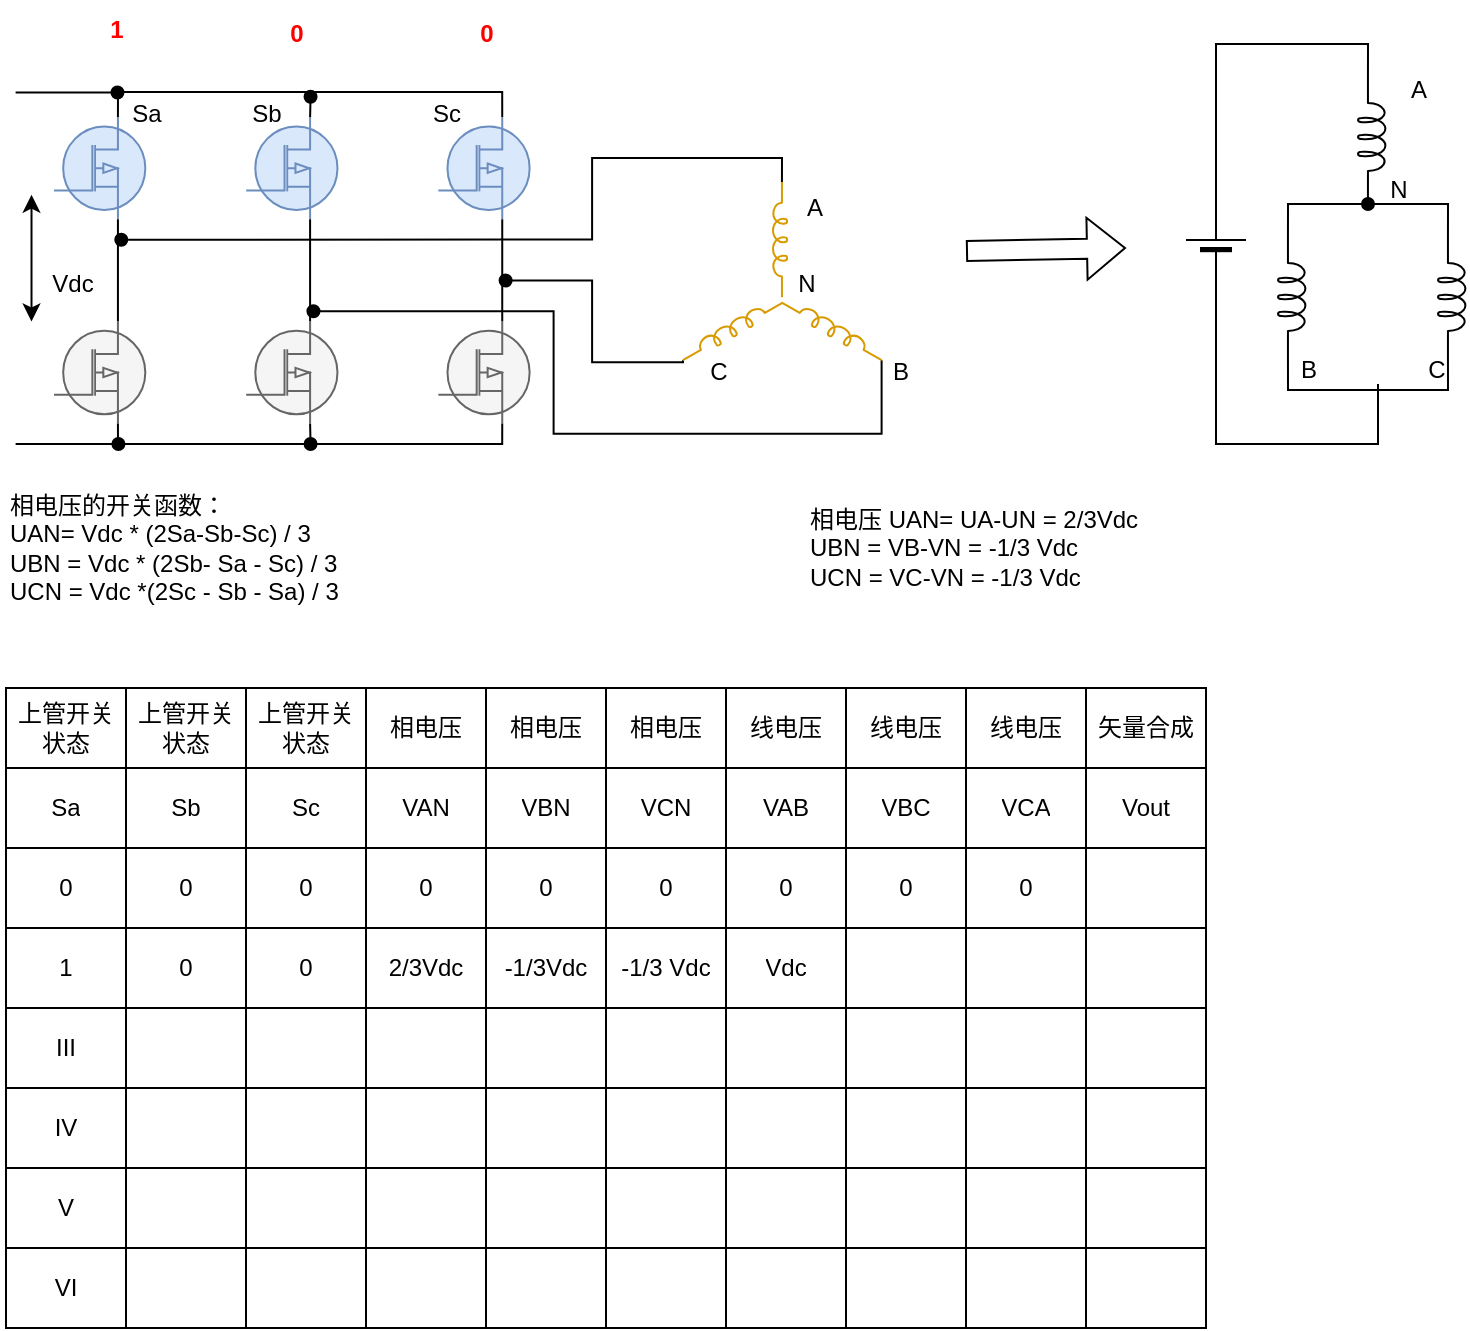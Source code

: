 <mxfile version="24.8.4">
  <diagram name="空间矢量电压等效" id="nmngKGhftoSC0VJmCKeP">
    <mxGraphModel dx="954" dy="558" grid="1" gridSize="10" guides="1" tooltips="1" connect="1" arrows="1" fold="1" page="1" pageScale="1" pageWidth="827" pageHeight="1169" math="0" shadow="0">
      <root>
        <mxCell id="0" />
        <mxCell id="1" parent="0" />
        <mxCell id="5_YuhG84WlwaUPd1VmNm-36" value="" style="group" vertex="1" connectable="0" parent="1">
          <mxGeometry x="80" y="48" width="461.744" height="190" as="geometry" />
        </mxCell>
        <mxCell id="5_YuhG84WlwaUPd1VmNm-1" value="" style="verticalLabelPosition=bottom;shadow=0;dashed=0;align=center;html=1;verticalAlign=top;shape=mxgraph.electrical.mosfets1.p-channel_mosfet_1;fillColor=#dae8fc;strokeColor=#6c8ebf;" vertex="1" parent="5_YuhG84WlwaUPd1VmNm-36">
          <mxGeometry x="24.02" y="26.559" width="45.637" height="51.075" as="geometry" />
        </mxCell>
        <mxCell id="5_YuhG84WlwaUPd1VmNm-2" value="" style="verticalLabelPosition=bottom;shadow=0;dashed=0;align=center;html=1;verticalAlign=top;shape=mxgraph.electrical.mosfets1.p-channel_mosfet_1;fillColor=#f5f5f5;strokeColor=#666666;fontColor=#333333;" vertex="1" parent="5_YuhG84WlwaUPd1VmNm-36">
          <mxGeometry x="24.02" y="128.71" width="45.637" height="51.075" as="geometry" />
        </mxCell>
        <mxCell id="5_YuhG84WlwaUPd1VmNm-3" style="edgeStyle=orthogonalEdgeStyle;rounded=0;orthogonalLoop=1;jettySize=auto;html=1;exitX=0.7;exitY=0;exitDx=0;exitDy=0;exitPerimeter=0;endArrow=oval;endFill=1;" edge="1" source="5_YuhG84WlwaUPd1VmNm-4" parent="5_YuhG84WlwaUPd1VmNm-36">
          <mxGeometry relative="1" as="geometry">
            <mxPoint x="152.284" y="16.344" as="targetPoint" />
          </mxGeometry>
        </mxCell>
        <mxCell id="5_YuhG84WlwaUPd1VmNm-4" value="" style="verticalLabelPosition=bottom;shadow=0;dashed=0;align=center;html=1;verticalAlign=top;shape=mxgraph.electrical.mosfets1.p-channel_mosfet_1;fillColor=#dae8fc;strokeColor=#6c8ebf;" vertex="1" parent="5_YuhG84WlwaUPd1VmNm-36">
          <mxGeometry x="120.098" y="26.559" width="45.637" height="51.075" as="geometry" />
        </mxCell>
        <mxCell id="5_YuhG84WlwaUPd1VmNm-5" style="edgeStyle=orthogonalEdgeStyle;rounded=0;orthogonalLoop=1;jettySize=auto;html=1;exitX=0.7;exitY=1;exitDx=0;exitDy=0;exitPerimeter=0;endArrow=oval;endFill=1;" edge="1" source="5_YuhG84WlwaUPd1VmNm-6" parent="5_YuhG84WlwaUPd1VmNm-36">
          <mxGeometry relative="1" as="geometry">
            <mxPoint x="152.284" y="190" as="targetPoint" />
          </mxGeometry>
        </mxCell>
        <mxCell id="5_YuhG84WlwaUPd1VmNm-6" value="" style="verticalLabelPosition=bottom;shadow=0;dashed=0;align=center;html=1;verticalAlign=top;shape=mxgraph.electrical.mosfets1.p-channel_mosfet_1;fillColor=#f5f5f5;strokeColor=#666666;fontColor=#333333;" vertex="1" parent="5_YuhG84WlwaUPd1VmNm-36">
          <mxGeometry x="120.098" y="128.71" width="45.637" height="51.075" as="geometry" />
        </mxCell>
        <mxCell id="5_YuhG84WlwaUPd1VmNm-7" value="" style="verticalLabelPosition=bottom;shadow=0;dashed=0;align=center;html=1;verticalAlign=top;shape=mxgraph.electrical.mosfets1.p-channel_mosfet_1;fillColor=#dae8fc;strokeColor=#6c8ebf;" vertex="1" parent="5_YuhG84WlwaUPd1VmNm-36">
          <mxGeometry x="216.176" y="26.559" width="45.637" height="51.075" as="geometry" />
        </mxCell>
        <mxCell id="5_YuhG84WlwaUPd1VmNm-8" value="" style="verticalLabelPosition=bottom;shadow=0;dashed=0;align=center;html=1;verticalAlign=top;shape=mxgraph.electrical.mosfets1.p-channel_mosfet_1;fillColor=#f5f5f5;strokeColor=#666666;fontColor=#333333;" vertex="1" parent="5_YuhG84WlwaUPd1VmNm-36">
          <mxGeometry x="216.176" y="128.71" width="45.637" height="51.075" as="geometry" />
        </mxCell>
        <mxCell id="5_YuhG84WlwaUPd1VmNm-9" style="edgeStyle=orthogonalEdgeStyle;rounded=0;orthogonalLoop=1;jettySize=auto;html=1;exitX=0.7;exitY=0;exitDx=0;exitDy=0;exitPerimeter=0;entryX=0.7;entryY=0;entryDx=0;entryDy=0;entryPerimeter=0;endArrow=none;endFill=0;" edge="1" source="5_YuhG84WlwaUPd1VmNm-1" target="5_YuhG84WlwaUPd1VmNm-7" parent="5_YuhG84WlwaUPd1VmNm-36">
          <mxGeometry relative="1" as="geometry">
            <Array as="points">
              <mxPoint x="56.116" y="14.074" />
              <mxPoint x="248.058" y="14.074" />
            </Array>
          </mxGeometry>
        </mxCell>
        <mxCell id="5_YuhG84WlwaUPd1VmNm-10" style="edgeStyle=orthogonalEdgeStyle;rounded=0;orthogonalLoop=1;jettySize=auto;html=1;exitX=0.7;exitY=1;exitDx=0;exitDy=0;exitPerimeter=0;entryX=0.7;entryY=0;entryDx=0;entryDy=0;entryPerimeter=0;endArrow=none;endFill=0;" edge="1" source="5_YuhG84WlwaUPd1VmNm-1" target="5_YuhG84WlwaUPd1VmNm-2" parent="5_YuhG84WlwaUPd1VmNm-36">
          <mxGeometry relative="1" as="geometry" />
        </mxCell>
        <mxCell id="5_YuhG84WlwaUPd1VmNm-11" style="edgeStyle=orthogonalEdgeStyle;rounded=0;orthogonalLoop=1;jettySize=auto;html=1;exitX=0.7;exitY=1;exitDx=0;exitDy=0;exitPerimeter=0;entryX=0.7;entryY=0;entryDx=0;entryDy=0;entryPerimeter=0;endArrow=none;endFill=0;" edge="1" source="5_YuhG84WlwaUPd1VmNm-4" target="5_YuhG84WlwaUPd1VmNm-6" parent="5_YuhG84WlwaUPd1VmNm-36">
          <mxGeometry relative="1" as="geometry" />
        </mxCell>
        <mxCell id="5_YuhG84WlwaUPd1VmNm-12" style="edgeStyle=orthogonalEdgeStyle;rounded=0;orthogonalLoop=1;jettySize=auto;html=1;exitX=0.7;exitY=1;exitDx=0;exitDy=0;exitPerimeter=0;entryX=0.7;entryY=0;entryDx=0;entryDy=0;entryPerimeter=0;endArrow=none;endFill=0;" edge="1" source="5_YuhG84WlwaUPd1VmNm-7" target="5_YuhG84WlwaUPd1VmNm-8" parent="5_YuhG84WlwaUPd1VmNm-36">
          <mxGeometry relative="1" as="geometry" />
        </mxCell>
        <mxCell id="5_YuhG84WlwaUPd1VmNm-13" style="edgeStyle=orthogonalEdgeStyle;rounded=0;orthogonalLoop=1;jettySize=auto;html=1;exitX=0.7;exitY=1;exitDx=0;exitDy=0;exitPerimeter=0;entryX=0.7;entryY=1;entryDx=0;entryDy=0;entryPerimeter=0;endArrow=none;endFill=0;" edge="1" source="5_YuhG84WlwaUPd1VmNm-2" target="5_YuhG84WlwaUPd1VmNm-8" parent="5_YuhG84WlwaUPd1VmNm-36">
          <mxGeometry relative="1" as="geometry">
            <Array as="points">
              <mxPoint x="56.116" y="190" />
              <mxPoint x="248.058" y="190" />
            </Array>
          </mxGeometry>
        </mxCell>
        <mxCell id="5_YuhG84WlwaUPd1VmNm-20" value="" style="endArrow=none;html=1;rounded=0;startArrow=oval;startFill=1;" edge="1" parent="5_YuhG84WlwaUPd1VmNm-36">
          <mxGeometry width="50" height="50" relative="1" as="geometry">
            <mxPoint x="55.725" y="14.233" as="sourcePoint" />
            <mxPoint x="4.804" y="14.233" as="targetPoint" />
          </mxGeometry>
        </mxCell>
        <mxCell id="5_YuhG84WlwaUPd1VmNm-21" value="" style="endArrow=none;html=1;rounded=0;startArrow=oval;startFill=1;" edge="1" parent="5_YuhG84WlwaUPd1VmNm-36">
          <mxGeometry width="50" height="50" relative="1" as="geometry">
            <mxPoint x="56.206" y="190" as="sourcePoint" />
            <mxPoint x="4.804" y="190" as="targetPoint" />
          </mxGeometry>
        </mxCell>
        <mxCell id="5_YuhG84WlwaUPd1VmNm-23" value="" style="group" vertex="1" connectable="0" parent="5_YuhG84WlwaUPd1VmNm-36">
          <mxGeometry x="336.273" y="57.204" width="125.471" height="111.72" as="geometry" />
        </mxCell>
        <mxCell id="5_YuhG84WlwaUPd1VmNm-24" value="" style="group" vertex="1" connectable="0" parent="5_YuhG84WlwaUPd1VmNm-23">
          <mxGeometry width="125.471" height="111.72" as="geometry" />
        </mxCell>
        <mxCell id="5_YuhG84WlwaUPd1VmNm-25" style="edgeStyle=orthogonalEdgeStyle;rounded=0;orthogonalLoop=1;jettySize=auto;html=1;exitX=0;exitY=0.645;exitDx=0;exitDy=0;exitPerimeter=0;endArrow=oval;endFill=1;" edge="1" parent="5_YuhG84WlwaUPd1VmNm-24" source="5_YuhG84WlwaUPd1VmNm-26">
          <mxGeometry relative="1" as="geometry">
            <mxPoint x="-86.47" y="51.075" as="targetPoint" />
            <Array as="points">
              <mxPoint x="-43.235" y="91.935" />
              <mxPoint x="-43.235" y="51.075" />
            </Array>
          </mxGeometry>
        </mxCell>
        <mxCell id="5_YuhG84WlwaUPd1VmNm-26" value="" style="pointerEvents=1;verticalLabelPosition=bottom;shadow=0;dashed=0;align=center;html=1;verticalAlign=top;shape=mxgraph.electrical.inductors.inductor_5;rotation=-30;fillColor=#ffe6cc;strokeColor=#d79b00;" vertex="1" parent="5_YuhG84WlwaUPd1VmNm-24">
          <mxGeometry x="-2.18" y="72.016" width="57.647" height="7.151" as="geometry" />
        </mxCell>
        <mxCell id="5_YuhG84WlwaUPd1VmNm-27" style="edgeStyle=orthogonalEdgeStyle;rounded=0;orthogonalLoop=1;jettySize=auto;html=1;exitX=1;exitY=0.645;exitDx=0;exitDy=0;exitPerimeter=0;endArrow=oval;endFill=1;" edge="1" parent="5_YuhG84WlwaUPd1VmNm-24" source="5_YuhG84WlwaUPd1VmNm-28">
          <mxGeometry relative="1" as="geometry">
            <mxPoint x="-278.626" y="30.645" as="targetPoint" />
            <Array as="points">
              <mxPoint x="51.882" y="-10.215" />
              <mxPoint x="-43.235" y="-10.215" />
              <mxPoint x="-43.235" y="31.156" />
            </Array>
          </mxGeometry>
        </mxCell>
        <mxCell id="5_YuhG84WlwaUPd1VmNm-28" value="" style="pointerEvents=1;verticalLabelPosition=bottom;shadow=0;dashed=0;align=center;html=1;verticalAlign=top;shape=mxgraph.electrical.inductors.inductor_5;rotation=-90;fillColor=#ffe6cc;strokeColor=#d79b00;" vertex="1" parent="5_YuhG84WlwaUPd1VmNm-24">
          <mxGeometry x="21.839" y="27.07" width="57.647" height="7.151" as="geometry" />
        </mxCell>
        <mxCell id="5_YuhG84WlwaUPd1VmNm-29" style="edgeStyle=orthogonalEdgeStyle;rounded=0;orthogonalLoop=1;jettySize=auto;html=1;exitX=1;exitY=0.645;exitDx=0;exitDy=0;exitPerimeter=0;endArrow=oval;endFill=1;" edge="1" parent="5_YuhG84WlwaUPd1VmNm-24" source="5_YuhG84WlwaUPd1VmNm-30">
          <mxGeometry relative="1" as="geometry">
            <mxPoint x="-182.548" y="66.398" as="targetPoint" />
            <Array as="points">
              <mxPoint x="101.362" y="127.688" />
              <mxPoint x="-62.451" y="127.688" />
              <mxPoint x="-62.451" y="66.909" />
            </Array>
          </mxGeometry>
        </mxCell>
        <mxCell id="5_YuhG84WlwaUPd1VmNm-30" value="" style="pointerEvents=1;verticalLabelPosition=bottom;shadow=0;dashed=0;align=center;html=1;verticalAlign=top;shape=mxgraph.electrical.inductors.inductor_5;rotation=30;fillColor=#ffe6cc;strokeColor=#d79b00;" vertex="1" parent="5_YuhG84WlwaUPd1VmNm-24">
          <mxGeometry x="48.261" y="72.016" width="57.647" height="7.151" as="geometry" />
        </mxCell>
        <mxCell id="5_YuhG84WlwaUPd1VmNm-31" value="A" style="text;html=1;align=center;verticalAlign=middle;resizable=0;points=[];autosize=1;strokeColor=none;fillColor=none;" vertex="1" parent="5_YuhG84WlwaUPd1VmNm-24">
          <mxGeometry x="52.844" width="30" height="30" as="geometry" />
        </mxCell>
        <mxCell id="5_YuhG84WlwaUPd1VmNm-32" value="B" style="text;html=1;align=center;verticalAlign=middle;resizable=0;points=[];autosize=1;strokeColor=none;fillColor=none;" vertex="1" parent="5_YuhG84WlwaUPd1VmNm-24">
          <mxGeometry x="95.471" y="81.72" width="30" height="30" as="geometry" />
        </mxCell>
        <mxCell id="5_YuhG84WlwaUPd1VmNm-33" value="C" style="text;html=1;align=center;verticalAlign=middle;resizable=0;points=[];autosize=1;strokeColor=none;fillColor=none;" vertex="1" parent="5_YuhG84WlwaUPd1VmNm-24">
          <mxGeometry x="4.805" y="81.72" width="30" height="30" as="geometry" />
        </mxCell>
        <mxCell id="5_YuhG84WlwaUPd1VmNm-39" value="N" style="text;html=1;align=center;verticalAlign=middle;resizable=0;points=[];autosize=1;strokeColor=none;fillColor=none;" vertex="1" parent="5_YuhG84WlwaUPd1VmNm-24">
          <mxGeometry x="48.258" y="37.796" width="30" height="30" as="geometry" />
        </mxCell>
        <mxCell id="5_YuhG84WlwaUPd1VmNm-37" value="" style="endArrow=classic;startArrow=classic;html=1;rounded=0;" edge="1" parent="5_YuhG84WlwaUPd1VmNm-36">
          <mxGeometry width="50" height="50" relative="1" as="geometry">
            <mxPoint x="12.754" y="128.707" as="sourcePoint" />
            <mxPoint x="12.754" y="65.374" as="targetPoint" />
          </mxGeometry>
        </mxCell>
        <mxCell id="5_YuhG84WlwaUPd1VmNm-38" value="Vdc" style="text;html=1;align=center;verticalAlign=middle;resizable=0;points=[];autosize=1;strokeColor=none;fillColor=none;" vertex="1" parent="5_YuhG84WlwaUPd1VmNm-36">
          <mxGeometry x="12.754" y="95.169" width="40" height="30" as="geometry" />
        </mxCell>
        <mxCell id="5_YuhG84WlwaUPd1VmNm-55" value="" style="group" vertex="1" connectable="0" parent="1">
          <mxGeometry x="670" y="46" width="140" height="192" as="geometry" />
        </mxCell>
        <mxCell id="5_YuhG84WlwaUPd1VmNm-46" style="edgeStyle=orthogonalEdgeStyle;rounded=0;orthogonalLoop=1;jettySize=auto;html=1;exitX=1;exitY=0.645;exitDx=0;exitDy=0;exitPerimeter=0;endArrow=oval;endFill=1;" edge="1" parent="5_YuhG84WlwaUPd1VmNm-55" source="5_YuhG84WlwaUPd1VmNm-41">
          <mxGeometry relative="1" as="geometry">
            <mxPoint x="91" y="72" as="targetPoint" />
          </mxGeometry>
        </mxCell>
        <mxCell id="5_YuhG84WlwaUPd1VmNm-41" value="" style="pointerEvents=1;verticalLabelPosition=bottom;shadow=0;dashed=0;align=center;html=1;verticalAlign=top;shape=mxgraph.electrical.inductors.inductor_5;direction=south;" vertex="1" parent="5_YuhG84WlwaUPd1VmNm-55">
          <mxGeometry x="86" y="12" width="14" height="53" as="geometry" />
        </mxCell>
        <mxCell id="5_YuhG84WlwaUPd1VmNm-43" value="" style="pointerEvents=1;verticalLabelPosition=bottom;shadow=0;dashed=0;align=center;html=1;verticalAlign=top;shape=mxgraph.electrical.inductors.inductor_5;direction=south;" vertex="1" parent="5_YuhG84WlwaUPd1VmNm-55">
          <mxGeometry x="46" y="92" width="14" height="53" as="geometry" />
        </mxCell>
        <mxCell id="5_YuhG84WlwaUPd1VmNm-44" value="" style="pointerEvents=1;verticalLabelPosition=bottom;shadow=0;dashed=0;align=center;html=1;verticalAlign=top;shape=mxgraph.electrical.inductors.inductor_5;direction=south;" vertex="1" parent="5_YuhG84WlwaUPd1VmNm-55">
          <mxGeometry x="126" y="92" width="14" height="53" as="geometry" />
        </mxCell>
        <mxCell id="5_YuhG84WlwaUPd1VmNm-45" style="edgeStyle=orthogonalEdgeStyle;rounded=0;orthogonalLoop=1;jettySize=auto;html=1;exitX=0;exitY=0.645;exitDx=0;exitDy=0;exitPerimeter=0;entryX=0;entryY=0.645;entryDx=0;entryDy=0;entryPerimeter=0;endArrow=none;endFill=0;" edge="1" parent="5_YuhG84WlwaUPd1VmNm-55" source="5_YuhG84WlwaUPd1VmNm-43" target="5_YuhG84WlwaUPd1VmNm-44">
          <mxGeometry relative="1" as="geometry" />
        </mxCell>
        <mxCell id="5_YuhG84WlwaUPd1VmNm-47" style="edgeStyle=orthogonalEdgeStyle;rounded=0;orthogonalLoop=1;jettySize=auto;html=1;exitX=1;exitY=0.645;exitDx=0;exitDy=0;exitPerimeter=0;entryX=1;entryY=0.645;entryDx=0;entryDy=0;entryPerimeter=0;endArrow=none;endFill=0;" edge="1" parent="5_YuhG84WlwaUPd1VmNm-55" source="5_YuhG84WlwaUPd1VmNm-43" target="5_YuhG84WlwaUPd1VmNm-44">
          <mxGeometry relative="1" as="geometry" />
        </mxCell>
        <mxCell id="5_YuhG84WlwaUPd1VmNm-50" style="edgeStyle=orthogonalEdgeStyle;rounded=0;orthogonalLoop=1;jettySize=auto;html=1;exitX=0;exitY=0.5;exitDx=0;exitDy=0;exitPerimeter=0;endArrow=none;endFill=0;" edge="1" parent="5_YuhG84WlwaUPd1VmNm-55" source="5_YuhG84WlwaUPd1VmNm-48">
          <mxGeometry relative="1" as="geometry">
            <mxPoint x="96" y="162" as="targetPoint" />
            <Array as="points">
              <mxPoint x="15" y="192" />
              <mxPoint x="96" y="192" />
            </Array>
          </mxGeometry>
        </mxCell>
        <mxCell id="5_YuhG84WlwaUPd1VmNm-48" value="" style="verticalLabelPosition=bottom;shadow=0;dashed=0;align=center;fillColor=strokeColor;html=1;verticalAlign=top;strokeWidth=1;shape=mxgraph.electrical.miscellaneous.monocell_battery;direction=north;" vertex="1" parent="5_YuhG84WlwaUPd1VmNm-55">
          <mxGeometry y="72" width="30" height="40" as="geometry" />
        </mxCell>
        <mxCell id="5_YuhG84WlwaUPd1VmNm-49" style="edgeStyle=orthogonalEdgeStyle;rounded=0;orthogonalLoop=1;jettySize=auto;html=1;exitX=1;exitY=0.5;exitDx=0;exitDy=0;exitPerimeter=0;entryX=0;entryY=0.645;entryDx=0;entryDy=0;entryPerimeter=0;endArrow=none;endFill=0;" edge="1" parent="5_YuhG84WlwaUPd1VmNm-55" source="5_YuhG84WlwaUPd1VmNm-48" target="5_YuhG84WlwaUPd1VmNm-41">
          <mxGeometry relative="1" as="geometry" />
        </mxCell>
        <mxCell id="5_YuhG84WlwaUPd1VmNm-51" value="A" style="text;html=1;align=center;verticalAlign=middle;resizable=0;points=[];autosize=1;strokeColor=none;fillColor=none;" vertex="1" parent="5_YuhG84WlwaUPd1VmNm-55">
          <mxGeometry x="101" width="30" height="30" as="geometry" />
        </mxCell>
        <mxCell id="5_YuhG84WlwaUPd1VmNm-52" value="N" style="text;html=1;align=center;verticalAlign=middle;resizable=0;points=[];autosize=1;strokeColor=none;fillColor=none;" vertex="1" parent="5_YuhG84WlwaUPd1VmNm-55">
          <mxGeometry x="91" y="50" width="30" height="30" as="geometry" />
        </mxCell>
        <mxCell id="5_YuhG84WlwaUPd1VmNm-53" value="B" style="text;html=1;align=center;verticalAlign=middle;resizable=0;points=[];autosize=1;strokeColor=none;fillColor=none;" vertex="1" parent="5_YuhG84WlwaUPd1VmNm-55">
          <mxGeometry x="46" y="140" width="30" height="30" as="geometry" />
        </mxCell>
        <mxCell id="5_YuhG84WlwaUPd1VmNm-54" value="C" style="text;html=1;align=center;verticalAlign=middle;resizable=0;points=[];autosize=1;strokeColor=none;fillColor=none;" vertex="1" parent="5_YuhG84WlwaUPd1VmNm-55">
          <mxGeometry x="110" y="140" width="30" height="30" as="geometry" />
        </mxCell>
        <mxCell id="5_YuhG84WlwaUPd1VmNm-56" value="" style="shape=flexArrow;endArrow=classic;html=1;rounded=0;" edge="1" parent="1">
          <mxGeometry width="50" height="50" relative="1" as="geometry">
            <mxPoint x="560" y="141.5" as="sourcePoint" />
            <mxPoint x="640" y="140" as="targetPoint" />
          </mxGeometry>
        </mxCell>
        <mxCell id="5_YuhG84WlwaUPd1VmNm-57" value="" style="shape=table;startSize=0;container=1;collapsible=0;childLayout=tableLayout;" vertex="1" parent="1">
          <mxGeometry x="80" y="360" width="600" height="320" as="geometry" />
        </mxCell>
        <mxCell id="5_YuhG84WlwaUPd1VmNm-138" style="shape=tableRow;horizontal=0;startSize=0;swimlaneHead=0;swimlaneBody=0;strokeColor=inherit;top=0;left=0;bottom=0;right=0;collapsible=0;dropTarget=0;fillColor=none;points=[[0,0.5],[1,0.5]];portConstraint=eastwest;" vertex="1" parent="5_YuhG84WlwaUPd1VmNm-57">
          <mxGeometry width="600" height="40" as="geometry" />
        </mxCell>
        <mxCell id="5_YuhG84WlwaUPd1VmNm-139" value="上管开关状态" style="shape=partialRectangle;html=1;whiteSpace=wrap;connectable=0;strokeColor=inherit;overflow=hidden;fillColor=none;top=0;left=0;bottom=0;right=0;pointerEvents=1;" vertex="1" parent="5_YuhG84WlwaUPd1VmNm-138">
          <mxGeometry width="60" height="40" as="geometry">
            <mxRectangle width="60" height="40" as="alternateBounds" />
          </mxGeometry>
        </mxCell>
        <mxCell id="5_YuhG84WlwaUPd1VmNm-140" value="上管开关状态" style="shape=partialRectangle;html=1;whiteSpace=wrap;connectable=0;strokeColor=inherit;overflow=hidden;fillColor=none;top=0;left=0;bottom=0;right=0;pointerEvents=1;" vertex="1" parent="5_YuhG84WlwaUPd1VmNm-138">
          <mxGeometry x="60" width="60" height="40" as="geometry">
            <mxRectangle width="60" height="40" as="alternateBounds" />
          </mxGeometry>
        </mxCell>
        <mxCell id="5_YuhG84WlwaUPd1VmNm-141" value="上管开关状态" style="shape=partialRectangle;html=1;whiteSpace=wrap;connectable=0;strokeColor=inherit;overflow=hidden;fillColor=none;top=0;left=0;bottom=0;right=0;pointerEvents=1;" vertex="1" parent="5_YuhG84WlwaUPd1VmNm-138">
          <mxGeometry x="120" width="60" height="40" as="geometry">
            <mxRectangle width="60" height="40" as="alternateBounds" />
          </mxGeometry>
        </mxCell>
        <mxCell id="5_YuhG84WlwaUPd1VmNm-142" value="相电压" style="shape=partialRectangle;html=1;whiteSpace=wrap;connectable=0;strokeColor=inherit;overflow=hidden;fillColor=none;top=0;left=0;bottom=0;right=0;pointerEvents=1;" vertex="1" parent="5_YuhG84WlwaUPd1VmNm-138">
          <mxGeometry x="180" width="60" height="40" as="geometry">
            <mxRectangle width="60" height="40" as="alternateBounds" />
          </mxGeometry>
        </mxCell>
        <mxCell id="5_YuhG84WlwaUPd1VmNm-143" value="相电压" style="shape=partialRectangle;html=1;whiteSpace=wrap;connectable=0;strokeColor=inherit;overflow=hidden;fillColor=none;top=0;left=0;bottom=0;right=0;pointerEvents=1;" vertex="1" parent="5_YuhG84WlwaUPd1VmNm-138">
          <mxGeometry x="240" width="60" height="40" as="geometry">
            <mxRectangle width="60" height="40" as="alternateBounds" />
          </mxGeometry>
        </mxCell>
        <mxCell id="5_YuhG84WlwaUPd1VmNm-144" value="相电压" style="shape=partialRectangle;html=1;whiteSpace=wrap;connectable=0;strokeColor=inherit;overflow=hidden;fillColor=none;top=0;left=0;bottom=0;right=0;pointerEvents=1;" vertex="1" parent="5_YuhG84WlwaUPd1VmNm-138">
          <mxGeometry x="300" width="60" height="40" as="geometry">
            <mxRectangle width="60" height="40" as="alternateBounds" />
          </mxGeometry>
        </mxCell>
        <mxCell id="5_YuhG84WlwaUPd1VmNm-145" value="线电压" style="shape=partialRectangle;html=1;whiteSpace=wrap;connectable=0;strokeColor=inherit;overflow=hidden;fillColor=none;top=0;left=0;bottom=0;right=0;pointerEvents=1;" vertex="1" parent="5_YuhG84WlwaUPd1VmNm-138">
          <mxGeometry x="360" width="60" height="40" as="geometry">
            <mxRectangle width="60" height="40" as="alternateBounds" />
          </mxGeometry>
        </mxCell>
        <mxCell id="5_YuhG84WlwaUPd1VmNm-146" value="线电压" style="shape=partialRectangle;html=1;whiteSpace=wrap;connectable=0;strokeColor=inherit;overflow=hidden;fillColor=none;top=0;left=0;bottom=0;right=0;pointerEvents=1;" vertex="1" parent="5_YuhG84WlwaUPd1VmNm-138">
          <mxGeometry x="420" width="60" height="40" as="geometry">
            <mxRectangle width="60" height="40" as="alternateBounds" />
          </mxGeometry>
        </mxCell>
        <mxCell id="5_YuhG84WlwaUPd1VmNm-147" value="线电压" style="shape=partialRectangle;html=1;whiteSpace=wrap;connectable=0;strokeColor=inherit;overflow=hidden;fillColor=none;top=0;left=0;bottom=0;right=0;pointerEvents=1;" vertex="1" parent="5_YuhG84WlwaUPd1VmNm-138">
          <mxGeometry x="480" width="60" height="40" as="geometry">
            <mxRectangle width="60" height="40" as="alternateBounds" />
          </mxGeometry>
        </mxCell>
        <mxCell id="5_YuhG84WlwaUPd1VmNm-148" value="矢量合成" style="shape=partialRectangle;html=1;whiteSpace=wrap;connectable=0;strokeColor=inherit;overflow=hidden;fillColor=none;top=0;left=0;bottom=0;right=0;pointerEvents=1;" vertex="1" parent="5_YuhG84WlwaUPd1VmNm-138">
          <mxGeometry x="540" width="60" height="40" as="geometry">
            <mxRectangle width="60" height="40" as="alternateBounds" />
          </mxGeometry>
        </mxCell>
        <mxCell id="5_YuhG84WlwaUPd1VmNm-58" value="" style="shape=tableRow;horizontal=0;startSize=0;swimlaneHead=0;swimlaneBody=0;strokeColor=inherit;top=0;left=0;bottom=0;right=0;collapsible=0;dropTarget=0;fillColor=none;points=[[0,0.5],[1,0.5]];portConstraint=eastwest;" vertex="1" parent="5_YuhG84WlwaUPd1VmNm-57">
          <mxGeometry y="40" width="600" height="40" as="geometry" />
        </mxCell>
        <mxCell id="5_YuhG84WlwaUPd1VmNm-59" value="Sa" style="shape=partialRectangle;html=1;whiteSpace=wrap;connectable=0;strokeColor=inherit;overflow=hidden;fillColor=none;top=0;left=0;bottom=0;right=0;pointerEvents=1;" vertex="1" parent="5_YuhG84WlwaUPd1VmNm-58">
          <mxGeometry width="60" height="40" as="geometry">
            <mxRectangle width="60" height="40" as="alternateBounds" />
          </mxGeometry>
        </mxCell>
        <mxCell id="5_YuhG84WlwaUPd1VmNm-60" value="Sb" style="shape=partialRectangle;html=1;whiteSpace=wrap;connectable=0;strokeColor=inherit;overflow=hidden;fillColor=none;top=0;left=0;bottom=0;right=0;pointerEvents=1;" vertex="1" parent="5_YuhG84WlwaUPd1VmNm-58">
          <mxGeometry x="60" width="60" height="40" as="geometry">
            <mxRectangle width="60" height="40" as="alternateBounds" />
          </mxGeometry>
        </mxCell>
        <mxCell id="5_YuhG84WlwaUPd1VmNm-61" value="Sc" style="shape=partialRectangle;html=1;whiteSpace=wrap;connectable=0;strokeColor=inherit;overflow=hidden;fillColor=none;top=0;left=0;bottom=0;right=0;pointerEvents=1;" vertex="1" parent="5_YuhG84WlwaUPd1VmNm-58">
          <mxGeometry x="120" width="60" height="40" as="geometry">
            <mxRectangle width="60" height="40" as="alternateBounds" />
          </mxGeometry>
        </mxCell>
        <mxCell id="5_YuhG84WlwaUPd1VmNm-62" value="VAN" style="shape=partialRectangle;html=1;whiteSpace=wrap;connectable=0;strokeColor=inherit;overflow=hidden;fillColor=none;top=0;left=0;bottom=0;right=0;pointerEvents=1;" vertex="1" parent="5_YuhG84WlwaUPd1VmNm-58">
          <mxGeometry x="180" width="60" height="40" as="geometry">
            <mxRectangle width="60" height="40" as="alternateBounds" />
          </mxGeometry>
        </mxCell>
        <mxCell id="5_YuhG84WlwaUPd1VmNm-96" value="VBN" style="shape=partialRectangle;html=1;whiteSpace=wrap;connectable=0;strokeColor=inherit;overflow=hidden;fillColor=none;top=0;left=0;bottom=0;right=0;pointerEvents=1;" vertex="1" parent="5_YuhG84WlwaUPd1VmNm-58">
          <mxGeometry x="240" width="60" height="40" as="geometry">
            <mxRectangle width="60" height="40" as="alternateBounds" />
          </mxGeometry>
        </mxCell>
        <mxCell id="5_YuhG84WlwaUPd1VmNm-110" value="VCN" style="shape=partialRectangle;html=1;whiteSpace=wrap;connectable=0;strokeColor=inherit;overflow=hidden;fillColor=none;top=0;left=0;bottom=0;right=0;pointerEvents=1;" vertex="1" parent="5_YuhG84WlwaUPd1VmNm-58">
          <mxGeometry x="300" width="60" height="40" as="geometry">
            <mxRectangle width="60" height="40" as="alternateBounds" />
          </mxGeometry>
        </mxCell>
        <mxCell id="5_YuhG84WlwaUPd1VmNm-103" value="VAB" style="shape=partialRectangle;html=1;whiteSpace=wrap;connectable=0;strokeColor=inherit;overflow=hidden;fillColor=none;top=0;left=0;bottom=0;right=0;pointerEvents=1;" vertex="1" parent="5_YuhG84WlwaUPd1VmNm-58">
          <mxGeometry x="360" width="60" height="40" as="geometry">
            <mxRectangle width="60" height="40" as="alternateBounds" />
          </mxGeometry>
        </mxCell>
        <mxCell id="5_YuhG84WlwaUPd1VmNm-124" value="VBC" style="shape=partialRectangle;html=1;whiteSpace=wrap;connectable=0;strokeColor=inherit;overflow=hidden;fillColor=none;top=0;left=0;bottom=0;right=0;pointerEvents=1;" vertex="1" parent="5_YuhG84WlwaUPd1VmNm-58">
          <mxGeometry x="420" width="60" height="40" as="geometry">
            <mxRectangle width="60" height="40" as="alternateBounds" />
          </mxGeometry>
        </mxCell>
        <mxCell id="5_YuhG84WlwaUPd1VmNm-117" value="VCA" style="shape=partialRectangle;html=1;whiteSpace=wrap;connectable=0;strokeColor=inherit;overflow=hidden;fillColor=none;top=0;left=0;bottom=0;right=0;pointerEvents=1;" vertex="1" parent="5_YuhG84WlwaUPd1VmNm-58">
          <mxGeometry x="480" width="60" height="40" as="geometry">
            <mxRectangle width="60" height="40" as="alternateBounds" />
          </mxGeometry>
        </mxCell>
        <mxCell id="5_YuhG84WlwaUPd1VmNm-131" value="Vout" style="shape=partialRectangle;html=1;whiteSpace=wrap;connectable=0;strokeColor=inherit;overflow=hidden;fillColor=none;top=0;left=0;bottom=0;right=0;pointerEvents=1;" vertex="1" parent="5_YuhG84WlwaUPd1VmNm-58">
          <mxGeometry x="540" width="60" height="40" as="geometry">
            <mxRectangle width="60" height="40" as="alternateBounds" />
          </mxGeometry>
        </mxCell>
        <mxCell id="5_YuhG84WlwaUPd1VmNm-78" style="shape=tableRow;horizontal=0;startSize=0;swimlaneHead=0;swimlaneBody=0;strokeColor=inherit;top=0;left=0;bottom=0;right=0;collapsible=0;dropTarget=0;fillColor=none;points=[[0,0.5],[1,0.5]];portConstraint=eastwest;" vertex="1" parent="5_YuhG84WlwaUPd1VmNm-57">
          <mxGeometry y="80" width="600" height="40" as="geometry" />
        </mxCell>
        <mxCell id="5_YuhG84WlwaUPd1VmNm-79" value="0" style="shape=partialRectangle;html=1;whiteSpace=wrap;connectable=0;strokeColor=inherit;overflow=hidden;fillColor=none;top=0;left=0;bottom=0;right=0;pointerEvents=1;" vertex="1" parent="5_YuhG84WlwaUPd1VmNm-78">
          <mxGeometry width="60" height="40" as="geometry">
            <mxRectangle width="60" height="40" as="alternateBounds" />
          </mxGeometry>
        </mxCell>
        <mxCell id="5_YuhG84WlwaUPd1VmNm-80" value="0" style="shape=partialRectangle;html=1;whiteSpace=wrap;connectable=0;strokeColor=inherit;overflow=hidden;fillColor=none;top=0;left=0;bottom=0;right=0;pointerEvents=1;" vertex="1" parent="5_YuhG84WlwaUPd1VmNm-78">
          <mxGeometry x="60" width="60" height="40" as="geometry">
            <mxRectangle width="60" height="40" as="alternateBounds" />
          </mxGeometry>
        </mxCell>
        <mxCell id="5_YuhG84WlwaUPd1VmNm-81" value="0" style="shape=partialRectangle;html=1;whiteSpace=wrap;connectable=0;strokeColor=inherit;overflow=hidden;fillColor=none;top=0;left=0;bottom=0;right=0;pointerEvents=1;" vertex="1" parent="5_YuhG84WlwaUPd1VmNm-78">
          <mxGeometry x="120" width="60" height="40" as="geometry">
            <mxRectangle width="60" height="40" as="alternateBounds" />
          </mxGeometry>
        </mxCell>
        <mxCell id="5_YuhG84WlwaUPd1VmNm-82" value="0" style="shape=partialRectangle;html=1;whiteSpace=wrap;connectable=0;strokeColor=inherit;overflow=hidden;fillColor=none;top=0;left=0;bottom=0;right=0;pointerEvents=1;" vertex="1" parent="5_YuhG84WlwaUPd1VmNm-78">
          <mxGeometry x="180" width="60" height="40" as="geometry">
            <mxRectangle width="60" height="40" as="alternateBounds" />
          </mxGeometry>
        </mxCell>
        <mxCell id="5_YuhG84WlwaUPd1VmNm-97" value="0" style="shape=partialRectangle;html=1;whiteSpace=wrap;connectable=0;strokeColor=inherit;overflow=hidden;fillColor=none;top=0;left=0;bottom=0;right=0;pointerEvents=1;" vertex="1" parent="5_YuhG84WlwaUPd1VmNm-78">
          <mxGeometry x="240" width="60" height="40" as="geometry">
            <mxRectangle width="60" height="40" as="alternateBounds" />
          </mxGeometry>
        </mxCell>
        <mxCell id="5_YuhG84WlwaUPd1VmNm-111" value="0" style="shape=partialRectangle;html=1;whiteSpace=wrap;connectable=0;strokeColor=inherit;overflow=hidden;fillColor=none;top=0;left=0;bottom=0;right=0;pointerEvents=1;" vertex="1" parent="5_YuhG84WlwaUPd1VmNm-78">
          <mxGeometry x="300" width="60" height="40" as="geometry">
            <mxRectangle width="60" height="40" as="alternateBounds" />
          </mxGeometry>
        </mxCell>
        <mxCell id="5_YuhG84WlwaUPd1VmNm-104" value="0" style="shape=partialRectangle;html=1;whiteSpace=wrap;connectable=0;strokeColor=inherit;overflow=hidden;fillColor=none;top=0;left=0;bottom=0;right=0;pointerEvents=1;" vertex="1" parent="5_YuhG84WlwaUPd1VmNm-78">
          <mxGeometry x="360" width="60" height="40" as="geometry">
            <mxRectangle width="60" height="40" as="alternateBounds" />
          </mxGeometry>
        </mxCell>
        <mxCell id="5_YuhG84WlwaUPd1VmNm-125" value="0" style="shape=partialRectangle;html=1;whiteSpace=wrap;connectable=0;strokeColor=inherit;overflow=hidden;fillColor=none;top=0;left=0;bottom=0;right=0;pointerEvents=1;" vertex="1" parent="5_YuhG84WlwaUPd1VmNm-78">
          <mxGeometry x="420" width="60" height="40" as="geometry">
            <mxRectangle width="60" height="40" as="alternateBounds" />
          </mxGeometry>
        </mxCell>
        <mxCell id="5_YuhG84WlwaUPd1VmNm-118" value="0" style="shape=partialRectangle;html=1;whiteSpace=wrap;connectable=0;strokeColor=inherit;overflow=hidden;fillColor=none;top=0;left=0;bottom=0;right=0;pointerEvents=1;" vertex="1" parent="5_YuhG84WlwaUPd1VmNm-78">
          <mxGeometry x="480" width="60" height="40" as="geometry">
            <mxRectangle width="60" height="40" as="alternateBounds" />
          </mxGeometry>
        </mxCell>
        <mxCell id="5_YuhG84WlwaUPd1VmNm-132" style="shape=partialRectangle;html=1;whiteSpace=wrap;connectable=0;strokeColor=inherit;overflow=hidden;fillColor=none;top=0;left=0;bottom=0;right=0;pointerEvents=1;" vertex="1" parent="5_YuhG84WlwaUPd1VmNm-78">
          <mxGeometry x="540" width="60" height="40" as="geometry">
            <mxRectangle width="60" height="40" as="alternateBounds" />
          </mxGeometry>
        </mxCell>
        <mxCell id="5_YuhG84WlwaUPd1VmNm-63" value="" style="shape=tableRow;horizontal=0;startSize=0;swimlaneHead=0;swimlaneBody=0;strokeColor=inherit;top=0;left=0;bottom=0;right=0;collapsible=0;dropTarget=0;fillColor=none;points=[[0,0.5],[1,0.5]];portConstraint=eastwest;" vertex="1" parent="5_YuhG84WlwaUPd1VmNm-57">
          <mxGeometry y="120" width="600" height="40" as="geometry" />
        </mxCell>
        <mxCell id="5_YuhG84WlwaUPd1VmNm-64" value="1" style="shape=partialRectangle;html=1;whiteSpace=wrap;connectable=0;strokeColor=inherit;overflow=hidden;fillColor=none;top=0;left=0;bottom=0;right=0;pointerEvents=1;" vertex="1" parent="5_YuhG84WlwaUPd1VmNm-63">
          <mxGeometry width="60" height="40" as="geometry">
            <mxRectangle width="60" height="40" as="alternateBounds" />
          </mxGeometry>
        </mxCell>
        <mxCell id="5_YuhG84WlwaUPd1VmNm-65" value="0" style="shape=partialRectangle;html=1;whiteSpace=wrap;connectable=0;strokeColor=inherit;overflow=hidden;fillColor=none;top=0;left=0;bottom=0;right=0;pointerEvents=1;" vertex="1" parent="5_YuhG84WlwaUPd1VmNm-63">
          <mxGeometry x="60" width="60" height="40" as="geometry">
            <mxRectangle width="60" height="40" as="alternateBounds" />
          </mxGeometry>
        </mxCell>
        <mxCell id="5_YuhG84WlwaUPd1VmNm-66" value="0" style="shape=partialRectangle;html=1;whiteSpace=wrap;connectable=0;strokeColor=inherit;overflow=hidden;fillColor=none;top=0;left=0;bottom=0;right=0;pointerEvents=1;" vertex="1" parent="5_YuhG84WlwaUPd1VmNm-63">
          <mxGeometry x="120" width="60" height="40" as="geometry">
            <mxRectangle width="60" height="40" as="alternateBounds" />
          </mxGeometry>
        </mxCell>
        <mxCell id="5_YuhG84WlwaUPd1VmNm-67" value="2/3Vdc" style="shape=partialRectangle;html=1;whiteSpace=wrap;connectable=0;strokeColor=inherit;overflow=hidden;fillColor=none;top=0;left=0;bottom=0;right=0;pointerEvents=1;" vertex="1" parent="5_YuhG84WlwaUPd1VmNm-63">
          <mxGeometry x="180" width="60" height="40" as="geometry">
            <mxRectangle width="60" height="40" as="alternateBounds" />
          </mxGeometry>
        </mxCell>
        <mxCell id="5_YuhG84WlwaUPd1VmNm-98" value="-1/3Vdc" style="shape=partialRectangle;html=1;whiteSpace=wrap;connectable=0;strokeColor=inherit;overflow=hidden;fillColor=none;top=0;left=0;bottom=0;right=0;pointerEvents=1;" vertex="1" parent="5_YuhG84WlwaUPd1VmNm-63">
          <mxGeometry x="240" width="60" height="40" as="geometry">
            <mxRectangle width="60" height="40" as="alternateBounds" />
          </mxGeometry>
        </mxCell>
        <mxCell id="5_YuhG84WlwaUPd1VmNm-112" value="-1/3 Vdc" style="shape=partialRectangle;html=1;whiteSpace=wrap;connectable=0;strokeColor=inherit;overflow=hidden;fillColor=none;top=0;left=0;bottom=0;right=0;pointerEvents=1;" vertex="1" parent="5_YuhG84WlwaUPd1VmNm-63">
          <mxGeometry x="300" width="60" height="40" as="geometry">
            <mxRectangle width="60" height="40" as="alternateBounds" />
          </mxGeometry>
        </mxCell>
        <mxCell id="5_YuhG84WlwaUPd1VmNm-105" value="Vdc" style="shape=partialRectangle;html=1;whiteSpace=wrap;connectable=0;strokeColor=inherit;overflow=hidden;fillColor=none;top=0;left=0;bottom=0;right=0;pointerEvents=1;" vertex="1" parent="5_YuhG84WlwaUPd1VmNm-63">
          <mxGeometry x="360" width="60" height="40" as="geometry">
            <mxRectangle width="60" height="40" as="alternateBounds" />
          </mxGeometry>
        </mxCell>
        <mxCell id="5_YuhG84WlwaUPd1VmNm-126" style="shape=partialRectangle;html=1;whiteSpace=wrap;connectable=0;strokeColor=inherit;overflow=hidden;fillColor=none;top=0;left=0;bottom=0;right=0;pointerEvents=1;" vertex="1" parent="5_YuhG84WlwaUPd1VmNm-63">
          <mxGeometry x="420" width="60" height="40" as="geometry">
            <mxRectangle width="60" height="40" as="alternateBounds" />
          </mxGeometry>
        </mxCell>
        <mxCell id="5_YuhG84WlwaUPd1VmNm-119" style="shape=partialRectangle;html=1;whiteSpace=wrap;connectable=0;strokeColor=inherit;overflow=hidden;fillColor=none;top=0;left=0;bottom=0;right=0;pointerEvents=1;" vertex="1" parent="5_YuhG84WlwaUPd1VmNm-63">
          <mxGeometry x="480" width="60" height="40" as="geometry">
            <mxRectangle width="60" height="40" as="alternateBounds" />
          </mxGeometry>
        </mxCell>
        <mxCell id="5_YuhG84WlwaUPd1VmNm-133" style="shape=partialRectangle;html=1;whiteSpace=wrap;connectable=0;strokeColor=inherit;overflow=hidden;fillColor=none;top=0;left=0;bottom=0;right=0;pointerEvents=1;" vertex="1" parent="5_YuhG84WlwaUPd1VmNm-63">
          <mxGeometry x="540" width="60" height="40" as="geometry">
            <mxRectangle width="60" height="40" as="alternateBounds" />
          </mxGeometry>
        </mxCell>
        <mxCell id="5_YuhG84WlwaUPd1VmNm-68" value="" style="shape=tableRow;horizontal=0;startSize=0;swimlaneHead=0;swimlaneBody=0;strokeColor=inherit;top=0;left=0;bottom=0;right=0;collapsible=0;dropTarget=0;fillColor=none;points=[[0,0.5],[1,0.5]];portConstraint=eastwest;" vertex="1" parent="5_YuhG84WlwaUPd1VmNm-57">
          <mxGeometry y="160" width="600" height="40" as="geometry" />
        </mxCell>
        <mxCell id="5_YuhG84WlwaUPd1VmNm-69" value="III" style="shape=partialRectangle;html=1;whiteSpace=wrap;connectable=0;strokeColor=inherit;overflow=hidden;fillColor=none;top=0;left=0;bottom=0;right=0;pointerEvents=1;" vertex="1" parent="5_YuhG84WlwaUPd1VmNm-68">
          <mxGeometry width="60" height="40" as="geometry">
            <mxRectangle width="60" height="40" as="alternateBounds" />
          </mxGeometry>
        </mxCell>
        <mxCell id="5_YuhG84WlwaUPd1VmNm-70" value="" style="shape=partialRectangle;html=1;whiteSpace=wrap;connectable=0;strokeColor=inherit;overflow=hidden;fillColor=none;top=0;left=0;bottom=0;right=0;pointerEvents=1;" vertex="1" parent="5_YuhG84WlwaUPd1VmNm-68">
          <mxGeometry x="60" width="60" height="40" as="geometry">
            <mxRectangle width="60" height="40" as="alternateBounds" />
          </mxGeometry>
        </mxCell>
        <mxCell id="5_YuhG84WlwaUPd1VmNm-71" value="" style="shape=partialRectangle;html=1;whiteSpace=wrap;connectable=0;strokeColor=inherit;overflow=hidden;fillColor=none;top=0;left=0;bottom=0;right=0;pointerEvents=1;" vertex="1" parent="5_YuhG84WlwaUPd1VmNm-68">
          <mxGeometry x="120" width="60" height="40" as="geometry">
            <mxRectangle width="60" height="40" as="alternateBounds" />
          </mxGeometry>
        </mxCell>
        <mxCell id="5_YuhG84WlwaUPd1VmNm-72" value="" style="shape=partialRectangle;html=1;whiteSpace=wrap;connectable=0;strokeColor=inherit;overflow=hidden;fillColor=none;top=0;left=0;bottom=0;right=0;pointerEvents=1;" vertex="1" parent="5_YuhG84WlwaUPd1VmNm-68">
          <mxGeometry x="180" width="60" height="40" as="geometry">
            <mxRectangle width="60" height="40" as="alternateBounds" />
          </mxGeometry>
        </mxCell>
        <mxCell id="5_YuhG84WlwaUPd1VmNm-99" style="shape=partialRectangle;html=1;whiteSpace=wrap;connectable=0;strokeColor=inherit;overflow=hidden;fillColor=none;top=0;left=0;bottom=0;right=0;pointerEvents=1;" vertex="1" parent="5_YuhG84WlwaUPd1VmNm-68">
          <mxGeometry x="240" width="60" height="40" as="geometry">
            <mxRectangle width="60" height="40" as="alternateBounds" />
          </mxGeometry>
        </mxCell>
        <mxCell id="5_YuhG84WlwaUPd1VmNm-113" style="shape=partialRectangle;html=1;whiteSpace=wrap;connectable=0;strokeColor=inherit;overflow=hidden;fillColor=none;top=0;left=0;bottom=0;right=0;pointerEvents=1;" vertex="1" parent="5_YuhG84WlwaUPd1VmNm-68">
          <mxGeometry x="300" width="60" height="40" as="geometry">
            <mxRectangle width="60" height="40" as="alternateBounds" />
          </mxGeometry>
        </mxCell>
        <mxCell id="5_YuhG84WlwaUPd1VmNm-106" style="shape=partialRectangle;html=1;whiteSpace=wrap;connectable=0;strokeColor=inherit;overflow=hidden;fillColor=none;top=0;left=0;bottom=0;right=0;pointerEvents=1;" vertex="1" parent="5_YuhG84WlwaUPd1VmNm-68">
          <mxGeometry x="360" width="60" height="40" as="geometry">
            <mxRectangle width="60" height="40" as="alternateBounds" />
          </mxGeometry>
        </mxCell>
        <mxCell id="5_YuhG84WlwaUPd1VmNm-127" style="shape=partialRectangle;html=1;whiteSpace=wrap;connectable=0;strokeColor=inherit;overflow=hidden;fillColor=none;top=0;left=0;bottom=0;right=0;pointerEvents=1;" vertex="1" parent="5_YuhG84WlwaUPd1VmNm-68">
          <mxGeometry x="420" width="60" height="40" as="geometry">
            <mxRectangle width="60" height="40" as="alternateBounds" />
          </mxGeometry>
        </mxCell>
        <mxCell id="5_YuhG84WlwaUPd1VmNm-120" style="shape=partialRectangle;html=1;whiteSpace=wrap;connectable=0;strokeColor=inherit;overflow=hidden;fillColor=none;top=0;left=0;bottom=0;right=0;pointerEvents=1;" vertex="1" parent="5_YuhG84WlwaUPd1VmNm-68">
          <mxGeometry x="480" width="60" height="40" as="geometry">
            <mxRectangle width="60" height="40" as="alternateBounds" />
          </mxGeometry>
        </mxCell>
        <mxCell id="5_YuhG84WlwaUPd1VmNm-134" style="shape=partialRectangle;html=1;whiteSpace=wrap;connectable=0;strokeColor=inherit;overflow=hidden;fillColor=none;top=0;left=0;bottom=0;right=0;pointerEvents=1;" vertex="1" parent="5_YuhG84WlwaUPd1VmNm-68">
          <mxGeometry x="540" width="60" height="40" as="geometry">
            <mxRectangle width="60" height="40" as="alternateBounds" />
          </mxGeometry>
        </mxCell>
        <mxCell id="5_YuhG84WlwaUPd1VmNm-73" value="" style="shape=tableRow;horizontal=0;startSize=0;swimlaneHead=0;swimlaneBody=0;strokeColor=inherit;top=0;left=0;bottom=0;right=0;collapsible=0;dropTarget=0;fillColor=none;points=[[0,0.5],[1,0.5]];portConstraint=eastwest;" vertex="1" parent="5_YuhG84WlwaUPd1VmNm-57">
          <mxGeometry y="200" width="600" height="40" as="geometry" />
        </mxCell>
        <mxCell id="5_YuhG84WlwaUPd1VmNm-74" value="IV" style="shape=partialRectangle;html=1;whiteSpace=wrap;connectable=0;strokeColor=inherit;overflow=hidden;fillColor=none;top=0;left=0;bottom=0;right=0;pointerEvents=1;" vertex="1" parent="5_YuhG84WlwaUPd1VmNm-73">
          <mxGeometry width="60" height="40" as="geometry">
            <mxRectangle width="60" height="40" as="alternateBounds" />
          </mxGeometry>
        </mxCell>
        <mxCell id="5_YuhG84WlwaUPd1VmNm-75" value="" style="shape=partialRectangle;html=1;whiteSpace=wrap;connectable=0;strokeColor=inherit;overflow=hidden;fillColor=none;top=0;left=0;bottom=0;right=0;pointerEvents=1;" vertex="1" parent="5_YuhG84WlwaUPd1VmNm-73">
          <mxGeometry x="60" width="60" height="40" as="geometry">
            <mxRectangle width="60" height="40" as="alternateBounds" />
          </mxGeometry>
        </mxCell>
        <mxCell id="5_YuhG84WlwaUPd1VmNm-76" value="" style="shape=partialRectangle;html=1;whiteSpace=wrap;connectable=0;strokeColor=inherit;overflow=hidden;fillColor=none;top=0;left=0;bottom=0;right=0;pointerEvents=1;" vertex="1" parent="5_YuhG84WlwaUPd1VmNm-73">
          <mxGeometry x="120" width="60" height="40" as="geometry">
            <mxRectangle width="60" height="40" as="alternateBounds" />
          </mxGeometry>
        </mxCell>
        <mxCell id="5_YuhG84WlwaUPd1VmNm-77" value="" style="shape=partialRectangle;html=1;whiteSpace=wrap;connectable=0;strokeColor=inherit;overflow=hidden;fillColor=none;top=0;left=0;bottom=0;right=0;pointerEvents=1;" vertex="1" parent="5_YuhG84WlwaUPd1VmNm-73">
          <mxGeometry x="180" width="60" height="40" as="geometry">
            <mxRectangle width="60" height="40" as="alternateBounds" />
          </mxGeometry>
        </mxCell>
        <mxCell id="5_YuhG84WlwaUPd1VmNm-100" style="shape=partialRectangle;html=1;whiteSpace=wrap;connectable=0;strokeColor=inherit;overflow=hidden;fillColor=none;top=0;left=0;bottom=0;right=0;pointerEvents=1;" vertex="1" parent="5_YuhG84WlwaUPd1VmNm-73">
          <mxGeometry x="240" width="60" height="40" as="geometry">
            <mxRectangle width="60" height="40" as="alternateBounds" />
          </mxGeometry>
        </mxCell>
        <mxCell id="5_YuhG84WlwaUPd1VmNm-114" style="shape=partialRectangle;html=1;whiteSpace=wrap;connectable=0;strokeColor=inherit;overflow=hidden;fillColor=none;top=0;left=0;bottom=0;right=0;pointerEvents=1;" vertex="1" parent="5_YuhG84WlwaUPd1VmNm-73">
          <mxGeometry x="300" width="60" height="40" as="geometry">
            <mxRectangle width="60" height="40" as="alternateBounds" />
          </mxGeometry>
        </mxCell>
        <mxCell id="5_YuhG84WlwaUPd1VmNm-107" style="shape=partialRectangle;html=1;whiteSpace=wrap;connectable=0;strokeColor=inherit;overflow=hidden;fillColor=none;top=0;left=0;bottom=0;right=0;pointerEvents=1;" vertex="1" parent="5_YuhG84WlwaUPd1VmNm-73">
          <mxGeometry x="360" width="60" height="40" as="geometry">
            <mxRectangle width="60" height="40" as="alternateBounds" />
          </mxGeometry>
        </mxCell>
        <mxCell id="5_YuhG84WlwaUPd1VmNm-128" style="shape=partialRectangle;html=1;whiteSpace=wrap;connectable=0;strokeColor=inherit;overflow=hidden;fillColor=none;top=0;left=0;bottom=0;right=0;pointerEvents=1;" vertex="1" parent="5_YuhG84WlwaUPd1VmNm-73">
          <mxGeometry x="420" width="60" height="40" as="geometry">
            <mxRectangle width="60" height="40" as="alternateBounds" />
          </mxGeometry>
        </mxCell>
        <mxCell id="5_YuhG84WlwaUPd1VmNm-121" style="shape=partialRectangle;html=1;whiteSpace=wrap;connectable=0;strokeColor=inherit;overflow=hidden;fillColor=none;top=0;left=0;bottom=0;right=0;pointerEvents=1;" vertex="1" parent="5_YuhG84WlwaUPd1VmNm-73">
          <mxGeometry x="480" width="60" height="40" as="geometry">
            <mxRectangle width="60" height="40" as="alternateBounds" />
          </mxGeometry>
        </mxCell>
        <mxCell id="5_YuhG84WlwaUPd1VmNm-135" style="shape=partialRectangle;html=1;whiteSpace=wrap;connectable=0;strokeColor=inherit;overflow=hidden;fillColor=none;top=0;left=0;bottom=0;right=0;pointerEvents=1;" vertex="1" parent="5_YuhG84WlwaUPd1VmNm-73">
          <mxGeometry x="540" width="60" height="40" as="geometry">
            <mxRectangle width="60" height="40" as="alternateBounds" />
          </mxGeometry>
        </mxCell>
        <mxCell id="5_YuhG84WlwaUPd1VmNm-83" style="shape=tableRow;horizontal=0;startSize=0;swimlaneHead=0;swimlaneBody=0;strokeColor=inherit;top=0;left=0;bottom=0;right=0;collapsible=0;dropTarget=0;fillColor=none;points=[[0,0.5],[1,0.5]];portConstraint=eastwest;" vertex="1" parent="5_YuhG84WlwaUPd1VmNm-57">
          <mxGeometry y="240" width="600" height="40" as="geometry" />
        </mxCell>
        <mxCell id="5_YuhG84WlwaUPd1VmNm-84" value="V" style="shape=partialRectangle;html=1;whiteSpace=wrap;connectable=0;strokeColor=inherit;overflow=hidden;fillColor=none;top=0;left=0;bottom=0;right=0;pointerEvents=1;" vertex="1" parent="5_YuhG84WlwaUPd1VmNm-83">
          <mxGeometry width="60" height="40" as="geometry">
            <mxRectangle width="60" height="40" as="alternateBounds" />
          </mxGeometry>
        </mxCell>
        <mxCell id="5_YuhG84WlwaUPd1VmNm-85" style="shape=partialRectangle;html=1;whiteSpace=wrap;connectable=0;strokeColor=inherit;overflow=hidden;fillColor=none;top=0;left=0;bottom=0;right=0;pointerEvents=1;" vertex="1" parent="5_YuhG84WlwaUPd1VmNm-83">
          <mxGeometry x="60" width="60" height="40" as="geometry">
            <mxRectangle width="60" height="40" as="alternateBounds" />
          </mxGeometry>
        </mxCell>
        <mxCell id="5_YuhG84WlwaUPd1VmNm-86" style="shape=partialRectangle;html=1;whiteSpace=wrap;connectable=0;strokeColor=inherit;overflow=hidden;fillColor=none;top=0;left=0;bottom=0;right=0;pointerEvents=1;" vertex="1" parent="5_YuhG84WlwaUPd1VmNm-83">
          <mxGeometry x="120" width="60" height="40" as="geometry">
            <mxRectangle width="60" height="40" as="alternateBounds" />
          </mxGeometry>
        </mxCell>
        <mxCell id="5_YuhG84WlwaUPd1VmNm-87" style="shape=partialRectangle;html=1;whiteSpace=wrap;connectable=0;strokeColor=inherit;overflow=hidden;fillColor=none;top=0;left=0;bottom=0;right=0;pointerEvents=1;" vertex="1" parent="5_YuhG84WlwaUPd1VmNm-83">
          <mxGeometry x="180" width="60" height="40" as="geometry">
            <mxRectangle width="60" height="40" as="alternateBounds" />
          </mxGeometry>
        </mxCell>
        <mxCell id="5_YuhG84WlwaUPd1VmNm-101" style="shape=partialRectangle;html=1;whiteSpace=wrap;connectable=0;strokeColor=inherit;overflow=hidden;fillColor=none;top=0;left=0;bottom=0;right=0;pointerEvents=1;" vertex="1" parent="5_YuhG84WlwaUPd1VmNm-83">
          <mxGeometry x="240" width="60" height="40" as="geometry">
            <mxRectangle width="60" height="40" as="alternateBounds" />
          </mxGeometry>
        </mxCell>
        <mxCell id="5_YuhG84WlwaUPd1VmNm-115" style="shape=partialRectangle;html=1;whiteSpace=wrap;connectable=0;strokeColor=inherit;overflow=hidden;fillColor=none;top=0;left=0;bottom=0;right=0;pointerEvents=1;" vertex="1" parent="5_YuhG84WlwaUPd1VmNm-83">
          <mxGeometry x="300" width="60" height="40" as="geometry">
            <mxRectangle width="60" height="40" as="alternateBounds" />
          </mxGeometry>
        </mxCell>
        <mxCell id="5_YuhG84WlwaUPd1VmNm-108" style="shape=partialRectangle;html=1;whiteSpace=wrap;connectable=0;strokeColor=inherit;overflow=hidden;fillColor=none;top=0;left=0;bottom=0;right=0;pointerEvents=1;" vertex="1" parent="5_YuhG84WlwaUPd1VmNm-83">
          <mxGeometry x="360" width="60" height="40" as="geometry">
            <mxRectangle width="60" height="40" as="alternateBounds" />
          </mxGeometry>
        </mxCell>
        <mxCell id="5_YuhG84WlwaUPd1VmNm-129" style="shape=partialRectangle;html=1;whiteSpace=wrap;connectable=0;strokeColor=inherit;overflow=hidden;fillColor=none;top=0;left=0;bottom=0;right=0;pointerEvents=1;" vertex="1" parent="5_YuhG84WlwaUPd1VmNm-83">
          <mxGeometry x="420" width="60" height="40" as="geometry">
            <mxRectangle width="60" height="40" as="alternateBounds" />
          </mxGeometry>
        </mxCell>
        <mxCell id="5_YuhG84WlwaUPd1VmNm-122" style="shape=partialRectangle;html=1;whiteSpace=wrap;connectable=0;strokeColor=inherit;overflow=hidden;fillColor=none;top=0;left=0;bottom=0;right=0;pointerEvents=1;" vertex="1" parent="5_YuhG84WlwaUPd1VmNm-83">
          <mxGeometry x="480" width="60" height="40" as="geometry">
            <mxRectangle width="60" height="40" as="alternateBounds" />
          </mxGeometry>
        </mxCell>
        <mxCell id="5_YuhG84WlwaUPd1VmNm-136" style="shape=partialRectangle;html=1;whiteSpace=wrap;connectable=0;strokeColor=inherit;overflow=hidden;fillColor=none;top=0;left=0;bottom=0;right=0;pointerEvents=1;" vertex="1" parent="5_YuhG84WlwaUPd1VmNm-83">
          <mxGeometry x="540" width="60" height="40" as="geometry">
            <mxRectangle width="60" height="40" as="alternateBounds" />
          </mxGeometry>
        </mxCell>
        <mxCell id="5_YuhG84WlwaUPd1VmNm-88" style="shape=tableRow;horizontal=0;startSize=0;swimlaneHead=0;swimlaneBody=0;strokeColor=inherit;top=0;left=0;bottom=0;right=0;collapsible=0;dropTarget=0;fillColor=none;points=[[0,0.5],[1,0.5]];portConstraint=eastwest;" vertex="1" parent="5_YuhG84WlwaUPd1VmNm-57">
          <mxGeometry y="280" width="600" height="40" as="geometry" />
        </mxCell>
        <mxCell id="5_YuhG84WlwaUPd1VmNm-89" value="VI" style="shape=partialRectangle;html=1;whiteSpace=wrap;connectable=0;strokeColor=inherit;overflow=hidden;fillColor=none;top=0;left=0;bottom=0;right=0;pointerEvents=1;" vertex="1" parent="5_YuhG84WlwaUPd1VmNm-88">
          <mxGeometry width="60" height="40" as="geometry">
            <mxRectangle width="60" height="40" as="alternateBounds" />
          </mxGeometry>
        </mxCell>
        <mxCell id="5_YuhG84WlwaUPd1VmNm-90" style="shape=partialRectangle;html=1;whiteSpace=wrap;connectable=0;strokeColor=inherit;overflow=hidden;fillColor=none;top=0;left=0;bottom=0;right=0;pointerEvents=1;" vertex="1" parent="5_YuhG84WlwaUPd1VmNm-88">
          <mxGeometry x="60" width="60" height="40" as="geometry">
            <mxRectangle width="60" height="40" as="alternateBounds" />
          </mxGeometry>
        </mxCell>
        <mxCell id="5_YuhG84WlwaUPd1VmNm-91" style="shape=partialRectangle;html=1;whiteSpace=wrap;connectable=0;strokeColor=inherit;overflow=hidden;fillColor=none;top=0;left=0;bottom=0;right=0;pointerEvents=1;" vertex="1" parent="5_YuhG84WlwaUPd1VmNm-88">
          <mxGeometry x="120" width="60" height="40" as="geometry">
            <mxRectangle width="60" height="40" as="alternateBounds" />
          </mxGeometry>
        </mxCell>
        <mxCell id="5_YuhG84WlwaUPd1VmNm-92" style="shape=partialRectangle;html=1;whiteSpace=wrap;connectable=0;strokeColor=inherit;overflow=hidden;fillColor=none;top=0;left=0;bottom=0;right=0;pointerEvents=1;" vertex="1" parent="5_YuhG84WlwaUPd1VmNm-88">
          <mxGeometry x="180" width="60" height="40" as="geometry">
            <mxRectangle width="60" height="40" as="alternateBounds" />
          </mxGeometry>
        </mxCell>
        <mxCell id="5_YuhG84WlwaUPd1VmNm-102" style="shape=partialRectangle;html=1;whiteSpace=wrap;connectable=0;strokeColor=inherit;overflow=hidden;fillColor=none;top=0;left=0;bottom=0;right=0;pointerEvents=1;" vertex="1" parent="5_YuhG84WlwaUPd1VmNm-88">
          <mxGeometry x="240" width="60" height="40" as="geometry">
            <mxRectangle width="60" height="40" as="alternateBounds" />
          </mxGeometry>
        </mxCell>
        <mxCell id="5_YuhG84WlwaUPd1VmNm-116" style="shape=partialRectangle;html=1;whiteSpace=wrap;connectable=0;strokeColor=inherit;overflow=hidden;fillColor=none;top=0;left=0;bottom=0;right=0;pointerEvents=1;" vertex="1" parent="5_YuhG84WlwaUPd1VmNm-88">
          <mxGeometry x="300" width="60" height="40" as="geometry">
            <mxRectangle width="60" height="40" as="alternateBounds" />
          </mxGeometry>
        </mxCell>
        <mxCell id="5_YuhG84WlwaUPd1VmNm-109" style="shape=partialRectangle;html=1;whiteSpace=wrap;connectable=0;strokeColor=inherit;overflow=hidden;fillColor=none;top=0;left=0;bottom=0;right=0;pointerEvents=1;" vertex="1" parent="5_YuhG84WlwaUPd1VmNm-88">
          <mxGeometry x="360" width="60" height="40" as="geometry">
            <mxRectangle width="60" height="40" as="alternateBounds" />
          </mxGeometry>
        </mxCell>
        <mxCell id="5_YuhG84WlwaUPd1VmNm-130" style="shape=partialRectangle;html=1;whiteSpace=wrap;connectable=0;strokeColor=inherit;overflow=hidden;fillColor=none;top=0;left=0;bottom=0;right=0;pointerEvents=1;" vertex="1" parent="5_YuhG84WlwaUPd1VmNm-88">
          <mxGeometry x="420" width="60" height="40" as="geometry">
            <mxRectangle width="60" height="40" as="alternateBounds" />
          </mxGeometry>
        </mxCell>
        <mxCell id="5_YuhG84WlwaUPd1VmNm-123" style="shape=partialRectangle;html=1;whiteSpace=wrap;connectable=0;strokeColor=inherit;overflow=hidden;fillColor=none;top=0;left=0;bottom=0;right=0;pointerEvents=1;" vertex="1" parent="5_YuhG84WlwaUPd1VmNm-88">
          <mxGeometry x="480" width="60" height="40" as="geometry">
            <mxRectangle width="60" height="40" as="alternateBounds" />
          </mxGeometry>
        </mxCell>
        <mxCell id="5_YuhG84WlwaUPd1VmNm-137" style="shape=partialRectangle;html=1;whiteSpace=wrap;connectable=0;strokeColor=inherit;overflow=hidden;fillColor=none;top=0;left=0;bottom=0;right=0;pointerEvents=1;" vertex="1" parent="5_YuhG84WlwaUPd1VmNm-88">
          <mxGeometry x="540" width="60" height="40" as="geometry">
            <mxRectangle width="60" height="40" as="alternateBounds" />
          </mxGeometry>
        </mxCell>
        <mxCell id="5_YuhG84WlwaUPd1VmNm-93" value="Sa" style="text;html=1;align=center;verticalAlign=middle;resizable=0;points=[];autosize=1;strokeColor=none;fillColor=none;" vertex="1" parent="1">
          <mxGeometry x="130" y="58" width="40" height="30" as="geometry" />
        </mxCell>
        <mxCell id="5_YuhG84WlwaUPd1VmNm-94" value="Sb" style="text;html=1;align=center;verticalAlign=middle;resizable=0;points=[];autosize=1;strokeColor=none;fillColor=none;" vertex="1" parent="1">
          <mxGeometry x="190" y="58" width="40" height="30" as="geometry" />
        </mxCell>
        <mxCell id="5_YuhG84WlwaUPd1VmNm-95" value="Sc" style="text;html=1;align=center;verticalAlign=middle;resizable=0;points=[];autosize=1;strokeColor=none;fillColor=none;" vertex="1" parent="1">
          <mxGeometry x="280" y="58" width="40" height="30" as="geometry" />
        </mxCell>
        <mxCell id="5_YuhG84WlwaUPd1VmNm-150" value="&lt;font color=&quot;#ff0000&quot;&gt;&lt;b&gt;1&lt;/b&gt;&lt;/font&gt;" style="text;html=1;align=center;verticalAlign=middle;resizable=0;points=[];autosize=1;strokeColor=none;fillColor=none;" vertex="1" parent="1">
          <mxGeometry x="120" y="16" width="30" height="30" as="geometry" />
        </mxCell>
        <mxCell id="5_YuhG84WlwaUPd1VmNm-151" value="&lt;font color=&quot;#ff0000&quot;&gt;&lt;b&gt;0&lt;/b&gt;&lt;/font&gt;" style="text;html=1;align=center;verticalAlign=middle;resizable=0;points=[];autosize=1;strokeColor=none;fillColor=none;" vertex="1" parent="1">
          <mxGeometry x="210" y="18" width="30" height="30" as="geometry" />
        </mxCell>
        <mxCell id="5_YuhG84WlwaUPd1VmNm-152" value="&lt;font color=&quot;#ff0000&quot;&gt;&lt;b&gt;0&lt;/b&gt;&lt;/font&gt;" style="text;html=1;align=center;verticalAlign=middle;resizable=0;points=[];autosize=1;strokeColor=none;fillColor=none;" vertex="1" parent="1">
          <mxGeometry x="305" y="18" width="30" height="30" as="geometry" />
        </mxCell>
        <mxCell id="5_YuhG84WlwaUPd1VmNm-153" value="相电压 UAN= UA-UN = 2/3Vdc&lt;div&gt;UBN = VB-VN = -1/3 Vdc&lt;/div&gt;&lt;div&gt;UCN = VC-VN = -1/3 Vdc&lt;/div&gt;" style="text;html=1;align=left;verticalAlign=middle;resizable=0;points=[];autosize=1;strokeColor=none;fillColor=none;" vertex="1" parent="1">
          <mxGeometry x="480" y="260" width="190" height="60" as="geometry" />
        </mxCell>
        <mxCell id="5_YuhG84WlwaUPd1VmNm-154" value="相电压的开关函数：&lt;div&gt;UAN= Vdc * (2Sa-Sb-Sc) / 3&lt;/div&gt;&lt;div&gt;UBN = Vdc * (2Sb- Sa - Sc) / 3&lt;/div&gt;&lt;div&gt;UCN = Vdc *(2Sc - Sb - Sa) / 3&lt;/div&gt;" style="text;html=1;align=left;verticalAlign=middle;resizable=0;points=[];autosize=1;strokeColor=none;fillColor=none;" vertex="1" parent="1">
          <mxGeometry x="80" y="255" width="190" height="70" as="geometry" />
        </mxCell>
      </root>
    </mxGraphModel>
  </diagram>
</mxfile>
